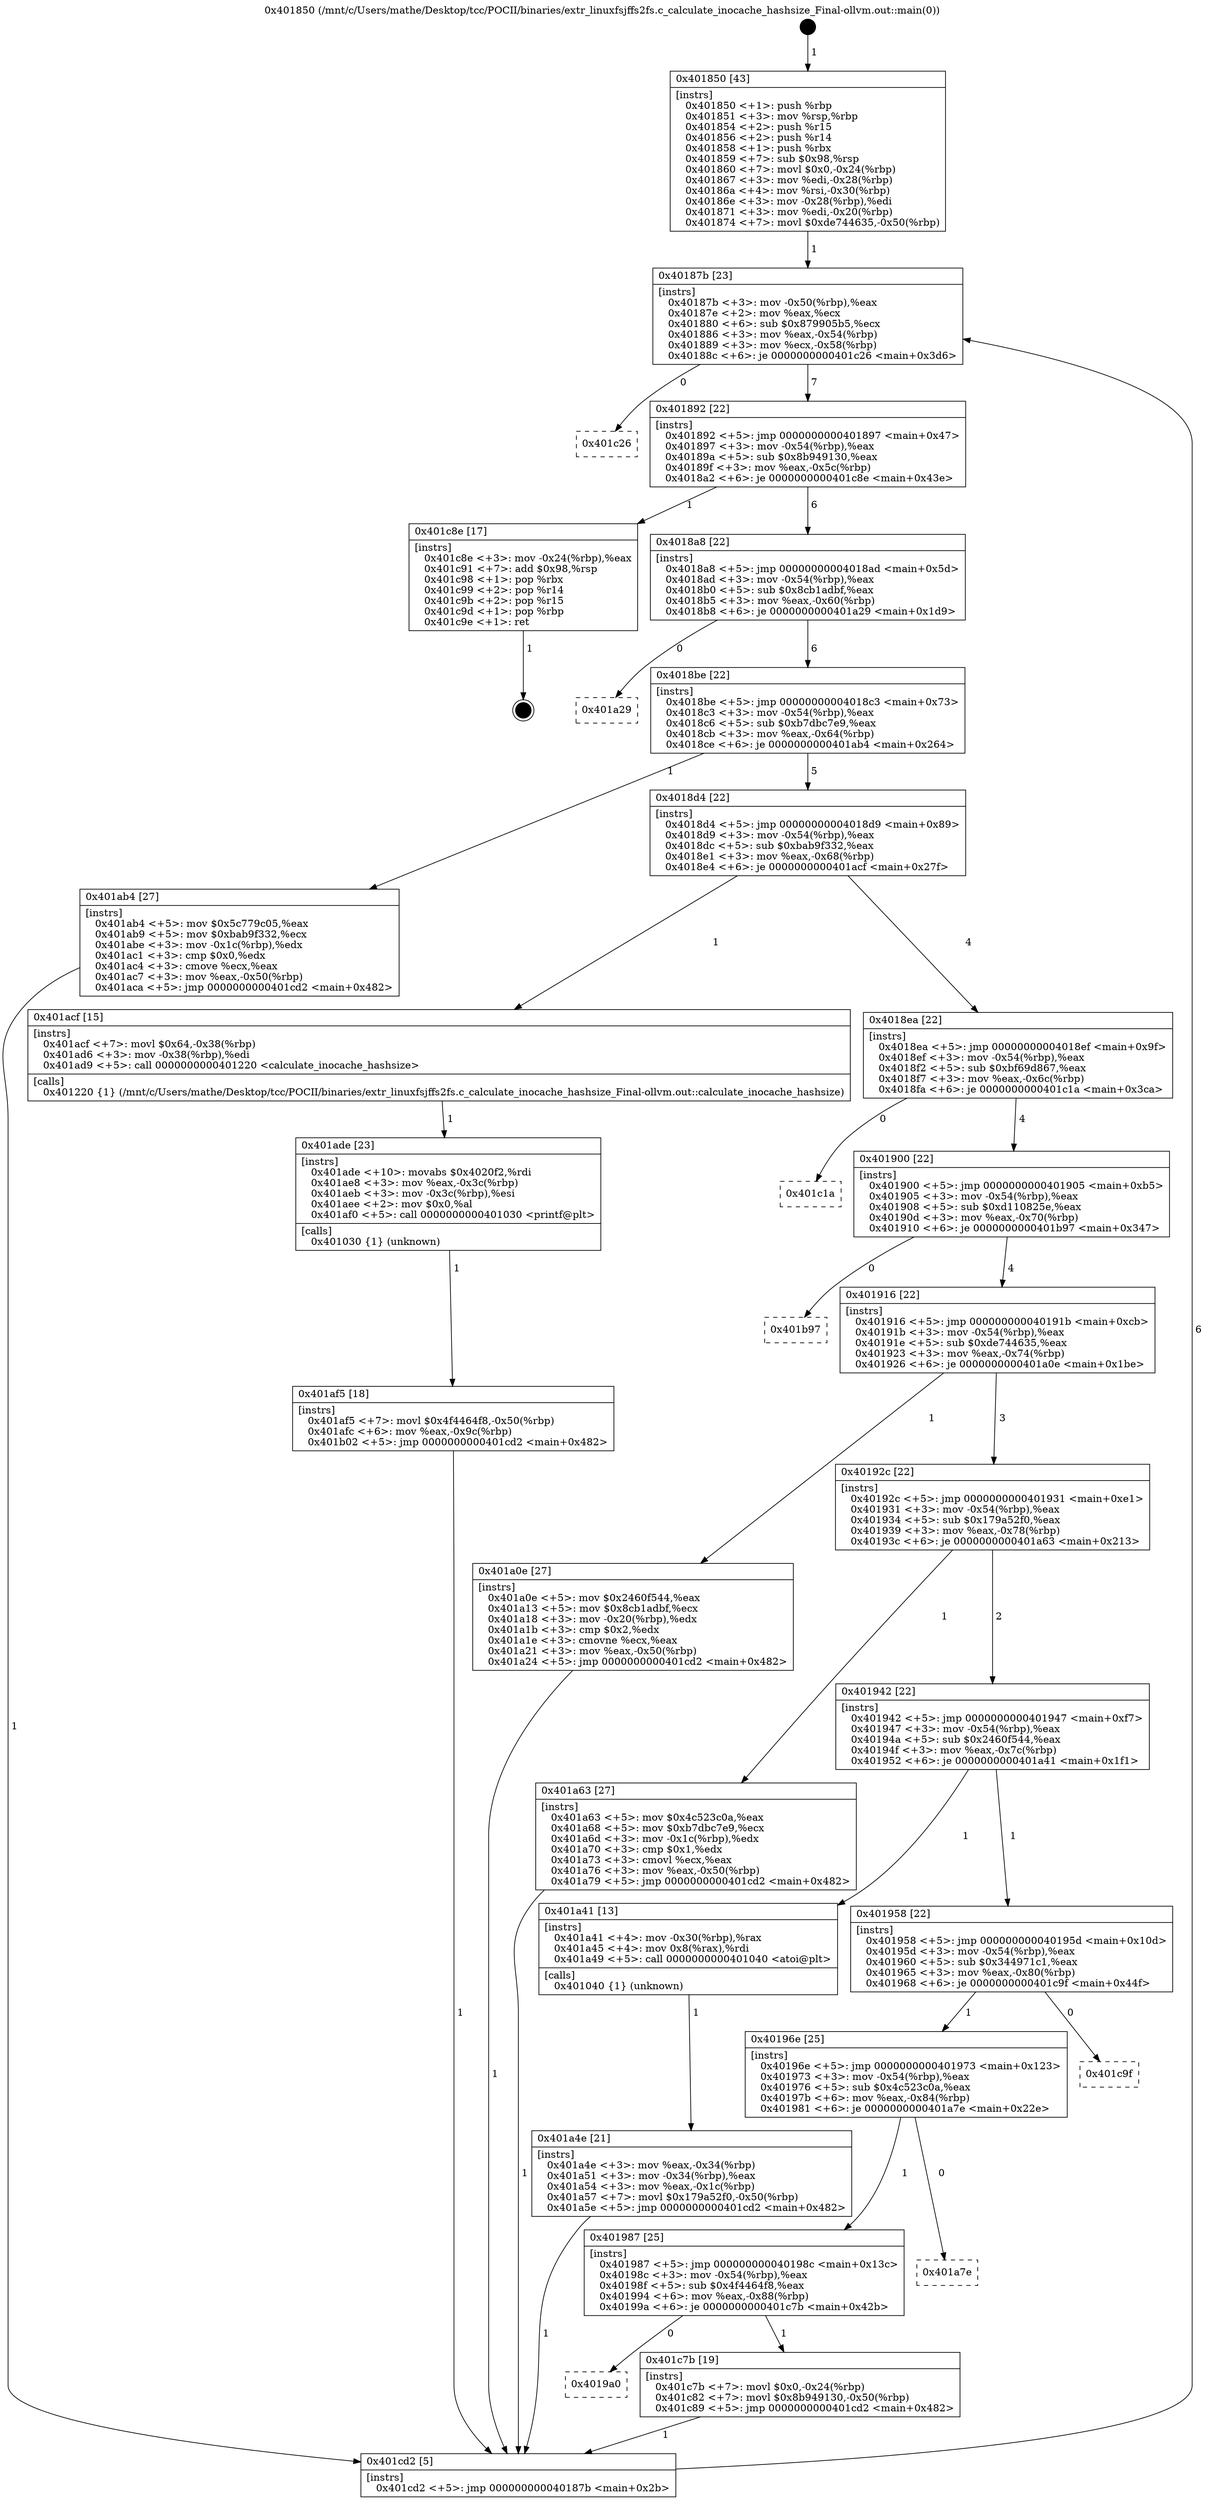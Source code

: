 digraph "0x401850" {
  label = "0x401850 (/mnt/c/Users/mathe/Desktop/tcc/POCII/binaries/extr_linuxfsjffs2fs.c_calculate_inocache_hashsize_Final-ollvm.out::main(0))"
  labelloc = "t"
  node[shape=record]

  Entry [label="",width=0.3,height=0.3,shape=circle,fillcolor=black,style=filled]
  "0x40187b" [label="{
     0x40187b [23]\l
     | [instrs]\l
     &nbsp;&nbsp;0x40187b \<+3\>: mov -0x50(%rbp),%eax\l
     &nbsp;&nbsp;0x40187e \<+2\>: mov %eax,%ecx\l
     &nbsp;&nbsp;0x401880 \<+6\>: sub $0x879905b5,%ecx\l
     &nbsp;&nbsp;0x401886 \<+3\>: mov %eax,-0x54(%rbp)\l
     &nbsp;&nbsp;0x401889 \<+3\>: mov %ecx,-0x58(%rbp)\l
     &nbsp;&nbsp;0x40188c \<+6\>: je 0000000000401c26 \<main+0x3d6\>\l
  }"]
  "0x401c26" [label="{
     0x401c26\l
  }", style=dashed]
  "0x401892" [label="{
     0x401892 [22]\l
     | [instrs]\l
     &nbsp;&nbsp;0x401892 \<+5\>: jmp 0000000000401897 \<main+0x47\>\l
     &nbsp;&nbsp;0x401897 \<+3\>: mov -0x54(%rbp),%eax\l
     &nbsp;&nbsp;0x40189a \<+5\>: sub $0x8b949130,%eax\l
     &nbsp;&nbsp;0x40189f \<+3\>: mov %eax,-0x5c(%rbp)\l
     &nbsp;&nbsp;0x4018a2 \<+6\>: je 0000000000401c8e \<main+0x43e\>\l
  }"]
  Exit [label="",width=0.3,height=0.3,shape=circle,fillcolor=black,style=filled,peripheries=2]
  "0x401c8e" [label="{
     0x401c8e [17]\l
     | [instrs]\l
     &nbsp;&nbsp;0x401c8e \<+3\>: mov -0x24(%rbp),%eax\l
     &nbsp;&nbsp;0x401c91 \<+7\>: add $0x98,%rsp\l
     &nbsp;&nbsp;0x401c98 \<+1\>: pop %rbx\l
     &nbsp;&nbsp;0x401c99 \<+2\>: pop %r14\l
     &nbsp;&nbsp;0x401c9b \<+2\>: pop %r15\l
     &nbsp;&nbsp;0x401c9d \<+1\>: pop %rbp\l
     &nbsp;&nbsp;0x401c9e \<+1\>: ret\l
  }"]
  "0x4018a8" [label="{
     0x4018a8 [22]\l
     | [instrs]\l
     &nbsp;&nbsp;0x4018a8 \<+5\>: jmp 00000000004018ad \<main+0x5d\>\l
     &nbsp;&nbsp;0x4018ad \<+3\>: mov -0x54(%rbp),%eax\l
     &nbsp;&nbsp;0x4018b0 \<+5\>: sub $0x8cb1adbf,%eax\l
     &nbsp;&nbsp;0x4018b5 \<+3\>: mov %eax,-0x60(%rbp)\l
     &nbsp;&nbsp;0x4018b8 \<+6\>: je 0000000000401a29 \<main+0x1d9\>\l
  }"]
  "0x4019a0" [label="{
     0x4019a0\l
  }", style=dashed]
  "0x401a29" [label="{
     0x401a29\l
  }", style=dashed]
  "0x4018be" [label="{
     0x4018be [22]\l
     | [instrs]\l
     &nbsp;&nbsp;0x4018be \<+5\>: jmp 00000000004018c3 \<main+0x73\>\l
     &nbsp;&nbsp;0x4018c3 \<+3\>: mov -0x54(%rbp),%eax\l
     &nbsp;&nbsp;0x4018c6 \<+5\>: sub $0xb7dbc7e9,%eax\l
     &nbsp;&nbsp;0x4018cb \<+3\>: mov %eax,-0x64(%rbp)\l
     &nbsp;&nbsp;0x4018ce \<+6\>: je 0000000000401ab4 \<main+0x264\>\l
  }"]
  "0x401c7b" [label="{
     0x401c7b [19]\l
     | [instrs]\l
     &nbsp;&nbsp;0x401c7b \<+7\>: movl $0x0,-0x24(%rbp)\l
     &nbsp;&nbsp;0x401c82 \<+7\>: movl $0x8b949130,-0x50(%rbp)\l
     &nbsp;&nbsp;0x401c89 \<+5\>: jmp 0000000000401cd2 \<main+0x482\>\l
  }"]
  "0x401ab4" [label="{
     0x401ab4 [27]\l
     | [instrs]\l
     &nbsp;&nbsp;0x401ab4 \<+5\>: mov $0x5c779c05,%eax\l
     &nbsp;&nbsp;0x401ab9 \<+5\>: mov $0xbab9f332,%ecx\l
     &nbsp;&nbsp;0x401abe \<+3\>: mov -0x1c(%rbp),%edx\l
     &nbsp;&nbsp;0x401ac1 \<+3\>: cmp $0x0,%edx\l
     &nbsp;&nbsp;0x401ac4 \<+3\>: cmove %ecx,%eax\l
     &nbsp;&nbsp;0x401ac7 \<+3\>: mov %eax,-0x50(%rbp)\l
     &nbsp;&nbsp;0x401aca \<+5\>: jmp 0000000000401cd2 \<main+0x482\>\l
  }"]
  "0x4018d4" [label="{
     0x4018d4 [22]\l
     | [instrs]\l
     &nbsp;&nbsp;0x4018d4 \<+5\>: jmp 00000000004018d9 \<main+0x89\>\l
     &nbsp;&nbsp;0x4018d9 \<+3\>: mov -0x54(%rbp),%eax\l
     &nbsp;&nbsp;0x4018dc \<+5\>: sub $0xbab9f332,%eax\l
     &nbsp;&nbsp;0x4018e1 \<+3\>: mov %eax,-0x68(%rbp)\l
     &nbsp;&nbsp;0x4018e4 \<+6\>: je 0000000000401acf \<main+0x27f\>\l
  }"]
  "0x401987" [label="{
     0x401987 [25]\l
     | [instrs]\l
     &nbsp;&nbsp;0x401987 \<+5\>: jmp 000000000040198c \<main+0x13c\>\l
     &nbsp;&nbsp;0x40198c \<+3\>: mov -0x54(%rbp),%eax\l
     &nbsp;&nbsp;0x40198f \<+5\>: sub $0x4f4464f8,%eax\l
     &nbsp;&nbsp;0x401994 \<+6\>: mov %eax,-0x88(%rbp)\l
     &nbsp;&nbsp;0x40199a \<+6\>: je 0000000000401c7b \<main+0x42b\>\l
  }"]
  "0x401acf" [label="{
     0x401acf [15]\l
     | [instrs]\l
     &nbsp;&nbsp;0x401acf \<+7\>: movl $0x64,-0x38(%rbp)\l
     &nbsp;&nbsp;0x401ad6 \<+3\>: mov -0x38(%rbp),%edi\l
     &nbsp;&nbsp;0x401ad9 \<+5\>: call 0000000000401220 \<calculate_inocache_hashsize\>\l
     | [calls]\l
     &nbsp;&nbsp;0x401220 \{1\} (/mnt/c/Users/mathe/Desktop/tcc/POCII/binaries/extr_linuxfsjffs2fs.c_calculate_inocache_hashsize_Final-ollvm.out::calculate_inocache_hashsize)\l
  }"]
  "0x4018ea" [label="{
     0x4018ea [22]\l
     | [instrs]\l
     &nbsp;&nbsp;0x4018ea \<+5\>: jmp 00000000004018ef \<main+0x9f\>\l
     &nbsp;&nbsp;0x4018ef \<+3\>: mov -0x54(%rbp),%eax\l
     &nbsp;&nbsp;0x4018f2 \<+5\>: sub $0xbf69d867,%eax\l
     &nbsp;&nbsp;0x4018f7 \<+3\>: mov %eax,-0x6c(%rbp)\l
     &nbsp;&nbsp;0x4018fa \<+6\>: je 0000000000401c1a \<main+0x3ca\>\l
  }"]
  "0x401a7e" [label="{
     0x401a7e\l
  }", style=dashed]
  "0x401c1a" [label="{
     0x401c1a\l
  }", style=dashed]
  "0x401900" [label="{
     0x401900 [22]\l
     | [instrs]\l
     &nbsp;&nbsp;0x401900 \<+5\>: jmp 0000000000401905 \<main+0xb5\>\l
     &nbsp;&nbsp;0x401905 \<+3\>: mov -0x54(%rbp),%eax\l
     &nbsp;&nbsp;0x401908 \<+5\>: sub $0xd110825e,%eax\l
     &nbsp;&nbsp;0x40190d \<+3\>: mov %eax,-0x70(%rbp)\l
     &nbsp;&nbsp;0x401910 \<+6\>: je 0000000000401b97 \<main+0x347\>\l
  }"]
  "0x40196e" [label="{
     0x40196e [25]\l
     | [instrs]\l
     &nbsp;&nbsp;0x40196e \<+5\>: jmp 0000000000401973 \<main+0x123\>\l
     &nbsp;&nbsp;0x401973 \<+3\>: mov -0x54(%rbp),%eax\l
     &nbsp;&nbsp;0x401976 \<+5\>: sub $0x4c523c0a,%eax\l
     &nbsp;&nbsp;0x40197b \<+6\>: mov %eax,-0x84(%rbp)\l
     &nbsp;&nbsp;0x401981 \<+6\>: je 0000000000401a7e \<main+0x22e\>\l
  }"]
  "0x401b97" [label="{
     0x401b97\l
  }", style=dashed]
  "0x401916" [label="{
     0x401916 [22]\l
     | [instrs]\l
     &nbsp;&nbsp;0x401916 \<+5\>: jmp 000000000040191b \<main+0xcb\>\l
     &nbsp;&nbsp;0x40191b \<+3\>: mov -0x54(%rbp),%eax\l
     &nbsp;&nbsp;0x40191e \<+5\>: sub $0xde744635,%eax\l
     &nbsp;&nbsp;0x401923 \<+3\>: mov %eax,-0x74(%rbp)\l
     &nbsp;&nbsp;0x401926 \<+6\>: je 0000000000401a0e \<main+0x1be\>\l
  }"]
  "0x401c9f" [label="{
     0x401c9f\l
  }", style=dashed]
  "0x401a0e" [label="{
     0x401a0e [27]\l
     | [instrs]\l
     &nbsp;&nbsp;0x401a0e \<+5\>: mov $0x2460f544,%eax\l
     &nbsp;&nbsp;0x401a13 \<+5\>: mov $0x8cb1adbf,%ecx\l
     &nbsp;&nbsp;0x401a18 \<+3\>: mov -0x20(%rbp),%edx\l
     &nbsp;&nbsp;0x401a1b \<+3\>: cmp $0x2,%edx\l
     &nbsp;&nbsp;0x401a1e \<+3\>: cmovne %ecx,%eax\l
     &nbsp;&nbsp;0x401a21 \<+3\>: mov %eax,-0x50(%rbp)\l
     &nbsp;&nbsp;0x401a24 \<+5\>: jmp 0000000000401cd2 \<main+0x482\>\l
  }"]
  "0x40192c" [label="{
     0x40192c [22]\l
     | [instrs]\l
     &nbsp;&nbsp;0x40192c \<+5\>: jmp 0000000000401931 \<main+0xe1\>\l
     &nbsp;&nbsp;0x401931 \<+3\>: mov -0x54(%rbp),%eax\l
     &nbsp;&nbsp;0x401934 \<+5\>: sub $0x179a52f0,%eax\l
     &nbsp;&nbsp;0x401939 \<+3\>: mov %eax,-0x78(%rbp)\l
     &nbsp;&nbsp;0x40193c \<+6\>: je 0000000000401a63 \<main+0x213\>\l
  }"]
  "0x401cd2" [label="{
     0x401cd2 [5]\l
     | [instrs]\l
     &nbsp;&nbsp;0x401cd2 \<+5\>: jmp 000000000040187b \<main+0x2b\>\l
  }"]
  "0x401850" [label="{
     0x401850 [43]\l
     | [instrs]\l
     &nbsp;&nbsp;0x401850 \<+1\>: push %rbp\l
     &nbsp;&nbsp;0x401851 \<+3\>: mov %rsp,%rbp\l
     &nbsp;&nbsp;0x401854 \<+2\>: push %r15\l
     &nbsp;&nbsp;0x401856 \<+2\>: push %r14\l
     &nbsp;&nbsp;0x401858 \<+1\>: push %rbx\l
     &nbsp;&nbsp;0x401859 \<+7\>: sub $0x98,%rsp\l
     &nbsp;&nbsp;0x401860 \<+7\>: movl $0x0,-0x24(%rbp)\l
     &nbsp;&nbsp;0x401867 \<+3\>: mov %edi,-0x28(%rbp)\l
     &nbsp;&nbsp;0x40186a \<+4\>: mov %rsi,-0x30(%rbp)\l
     &nbsp;&nbsp;0x40186e \<+3\>: mov -0x28(%rbp),%edi\l
     &nbsp;&nbsp;0x401871 \<+3\>: mov %edi,-0x20(%rbp)\l
     &nbsp;&nbsp;0x401874 \<+7\>: movl $0xde744635,-0x50(%rbp)\l
  }"]
  "0x401af5" [label="{
     0x401af5 [18]\l
     | [instrs]\l
     &nbsp;&nbsp;0x401af5 \<+7\>: movl $0x4f4464f8,-0x50(%rbp)\l
     &nbsp;&nbsp;0x401afc \<+6\>: mov %eax,-0x9c(%rbp)\l
     &nbsp;&nbsp;0x401b02 \<+5\>: jmp 0000000000401cd2 \<main+0x482\>\l
  }"]
  "0x401a63" [label="{
     0x401a63 [27]\l
     | [instrs]\l
     &nbsp;&nbsp;0x401a63 \<+5\>: mov $0x4c523c0a,%eax\l
     &nbsp;&nbsp;0x401a68 \<+5\>: mov $0xb7dbc7e9,%ecx\l
     &nbsp;&nbsp;0x401a6d \<+3\>: mov -0x1c(%rbp),%edx\l
     &nbsp;&nbsp;0x401a70 \<+3\>: cmp $0x1,%edx\l
     &nbsp;&nbsp;0x401a73 \<+3\>: cmovl %ecx,%eax\l
     &nbsp;&nbsp;0x401a76 \<+3\>: mov %eax,-0x50(%rbp)\l
     &nbsp;&nbsp;0x401a79 \<+5\>: jmp 0000000000401cd2 \<main+0x482\>\l
  }"]
  "0x401942" [label="{
     0x401942 [22]\l
     | [instrs]\l
     &nbsp;&nbsp;0x401942 \<+5\>: jmp 0000000000401947 \<main+0xf7\>\l
     &nbsp;&nbsp;0x401947 \<+3\>: mov -0x54(%rbp),%eax\l
     &nbsp;&nbsp;0x40194a \<+5\>: sub $0x2460f544,%eax\l
     &nbsp;&nbsp;0x40194f \<+3\>: mov %eax,-0x7c(%rbp)\l
     &nbsp;&nbsp;0x401952 \<+6\>: je 0000000000401a41 \<main+0x1f1\>\l
  }"]
  "0x401ade" [label="{
     0x401ade [23]\l
     | [instrs]\l
     &nbsp;&nbsp;0x401ade \<+10\>: movabs $0x4020f2,%rdi\l
     &nbsp;&nbsp;0x401ae8 \<+3\>: mov %eax,-0x3c(%rbp)\l
     &nbsp;&nbsp;0x401aeb \<+3\>: mov -0x3c(%rbp),%esi\l
     &nbsp;&nbsp;0x401aee \<+2\>: mov $0x0,%al\l
     &nbsp;&nbsp;0x401af0 \<+5\>: call 0000000000401030 \<printf@plt\>\l
     | [calls]\l
     &nbsp;&nbsp;0x401030 \{1\} (unknown)\l
  }"]
  "0x401a41" [label="{
     0x401a41 [13]\l
     | [instrs]\l
     &nbsp;&nbsp;0x401a41 \<+4\>: mov -0x30(%rbp),%rax\l
     &nbsp;&nbsp;0x401a45 \<+4\>: mov 0x8(%rax),%rdi\l
     &nbsp;&nbsp;0x401a49 \<+5\>: call 0000000000401040 \<atoi@plt\>\l
     | [calls]\l
     &nbsp;&nbsp;0x401040 \{1\} (unknown)\l
  }"]
  "0x401958" [label="{
     0x401958 [22]\l
     | [instrs]\l
     &nbsp;&nbsp;0x401958 \<+5\>: jmp 000000000040195d \<main+0x10d\>\l
     &nbsp;&nbsp;0x40195d \<+3\>: mov -0x54(%rbp),%eax\l
     &nbsp;&nbsp;0x401960 \<+5\>: sub $0x344971c1,%eax\l
     &nbsp;&nbsp;0x401965 \<+3\>: mov %eax,-0x80(%rbp)\l
     &nbsp;&nbsp;0x401968 \<+6\>: je 0000000000401c9f \<main+0x44f\>\l
  }"]
  "0x401a4e" [label="{
     0x401a4e [21]\l
     | [instrs]\l
     &nbsp;&nbsp;0x401a4e \<+3\>: mov %eax,-0x34(%rbp)\l
     &nbsp;&nbsp;0x401a51 \<+3\>: mov -0x34(%rbp),%eax\l
     &nbsp;&nbsp;0x401a54 \<+3\>: mov %eax,-0x1c(%rbp)\l
     &nbsp;&nbsp;0x401a57 \<+7\>: movl $0x179a52f0,-0x50(%rbp)\l
     &nbsp;&nbsp;0x401a5e \<+5\>: jmp 0000000000401cd2 \<main+0x482\>\l
  }"]
  Entry -> "0x401850" [label=" 1"]
  "0x40187b" -> "0x401c26" [label=" 0"]
  "0x40187b" -> "0x401892" [label=" 7"]
  "0x401c8e" -> Exit [label=" 1"]
  "0x401892" -> "0x401c8e" [label=" 1"]
  "0x401892" -> "0x4018a8" [label=" 6"]
  "0x401c7b" -> "0x401cd2" [label=" 1"]
  "0x4018a8" -> "0x401a29" [label=" 0"]
  "0x4018a8" -> "0x4018be" [label=" 6"]
  "0x401987" -> "0x4019a0" [label=" 0"]
  "0x4018be" -> "0x401ab4" [label=" 1"]
  "0x4018be" -> "0x4018d4" [label=" 5"]
  "0x401987" -> "0x401c7b" [label=" 1"]
  "0x4018d4" -> "0x401acf" [label=" 1"]
  "0x4018d4" -> "0x4018ea" [label=" 4"]
  "0x40196e" -> "0x401987" [label=" 1"]
  "0x4018ea" -> "0x401c1a" [label=" 0"]
  "0x4018ea" -> "0x401900" [label=" 4"]
  "0x40196e" -> "0x401a7e" [label=" 0"]
  "0x401900" -> "0x401b97" [label=" 0"]
  "0x401900" -> "0x401916" [label=" 4"]
  "0x401958" -> "0x40196e" [label=" 1"]
  "0x401916" -> "0x401a0e" [label=" 1"]
  "0x401916" -> "0x40192c" [label=" 3"]
  "0x401a0e" -> "0x401cd2" [label=" 1"]
  "0x401850" -> "0x40187b" [label=" 1"]
  "0x401cd2" -> "0x40187b" [label=" 6"]
  "0x401958" -> "0x401c9f" [label=" 0"]
  "0x40192c" -> "0x401a63" [label=" 1"]
  "0x40192c" -> "0x401942" [label=" 2"]
  "0x401af5" -> "0x401cd2" [label=" 1"]
  "0x401942" -> "0x401a41" [label=" 1"]
  "0x401942" -> "0x401958" [label=" 1"]
  "0x401a41" -> "0x401a4e" [label=" 1"]
  "0x401a4e" -> "0x401cd2" [label=" 1"]
  "0x401a63" -> "0x401cd2" [label=" 1"]
  "0x401ab4" -> "0x401cd2" [label=" 1"]
  "0x401acf" -> "0x401ade" [label=" 1"]
  "0x401ade" -> "0x401af5" [label=" 1"]
}

